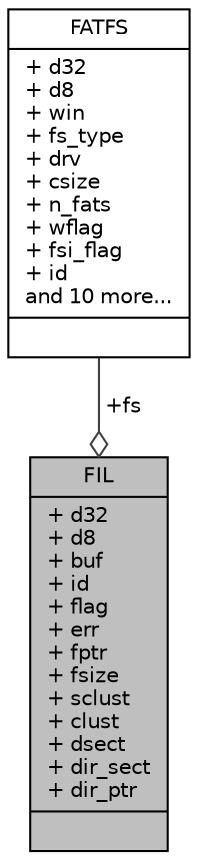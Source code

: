 digraph "FIL"
{
  edge [fontname="Helvetica",fontsize="10",labelfontname="Helvetica",labelfontsize="10"];
  node [fontname="Helvetica",fontsize="10",shape=record];
  Node1 [label="{FIL\n|+ d32\l+ d8\l+ buf\l+ id\l+ flag\l+ err\l+ fptr\l+ fsize\l+ sclust\l+ clust\l+ dsect\l+ dir_sect\l+ dir_ptr\l|}",height=0.2,width=0.4,color="black", fillcolor="grey75", style="filled", fontcolor="black"];
  Node2 -> Node1 [color="grey25",fontsize="10",style="solid",label=" +fs" ,arrowhead="odiamond",fontname="Helvetica"];
  Node2 [label="{FATFS\n|+ d32\l+ d8\l+ win\l+ fs_type\l+ drv\l+ csize\l+ n_fats\l+ wflag\l+ fsi_flag\l+ id\land 10 more...\l|}",height=0.2,width=0.4,color="black", fillcolor="white", style="filled",URL="$struct_f_a_t_f_s.html"];
}
